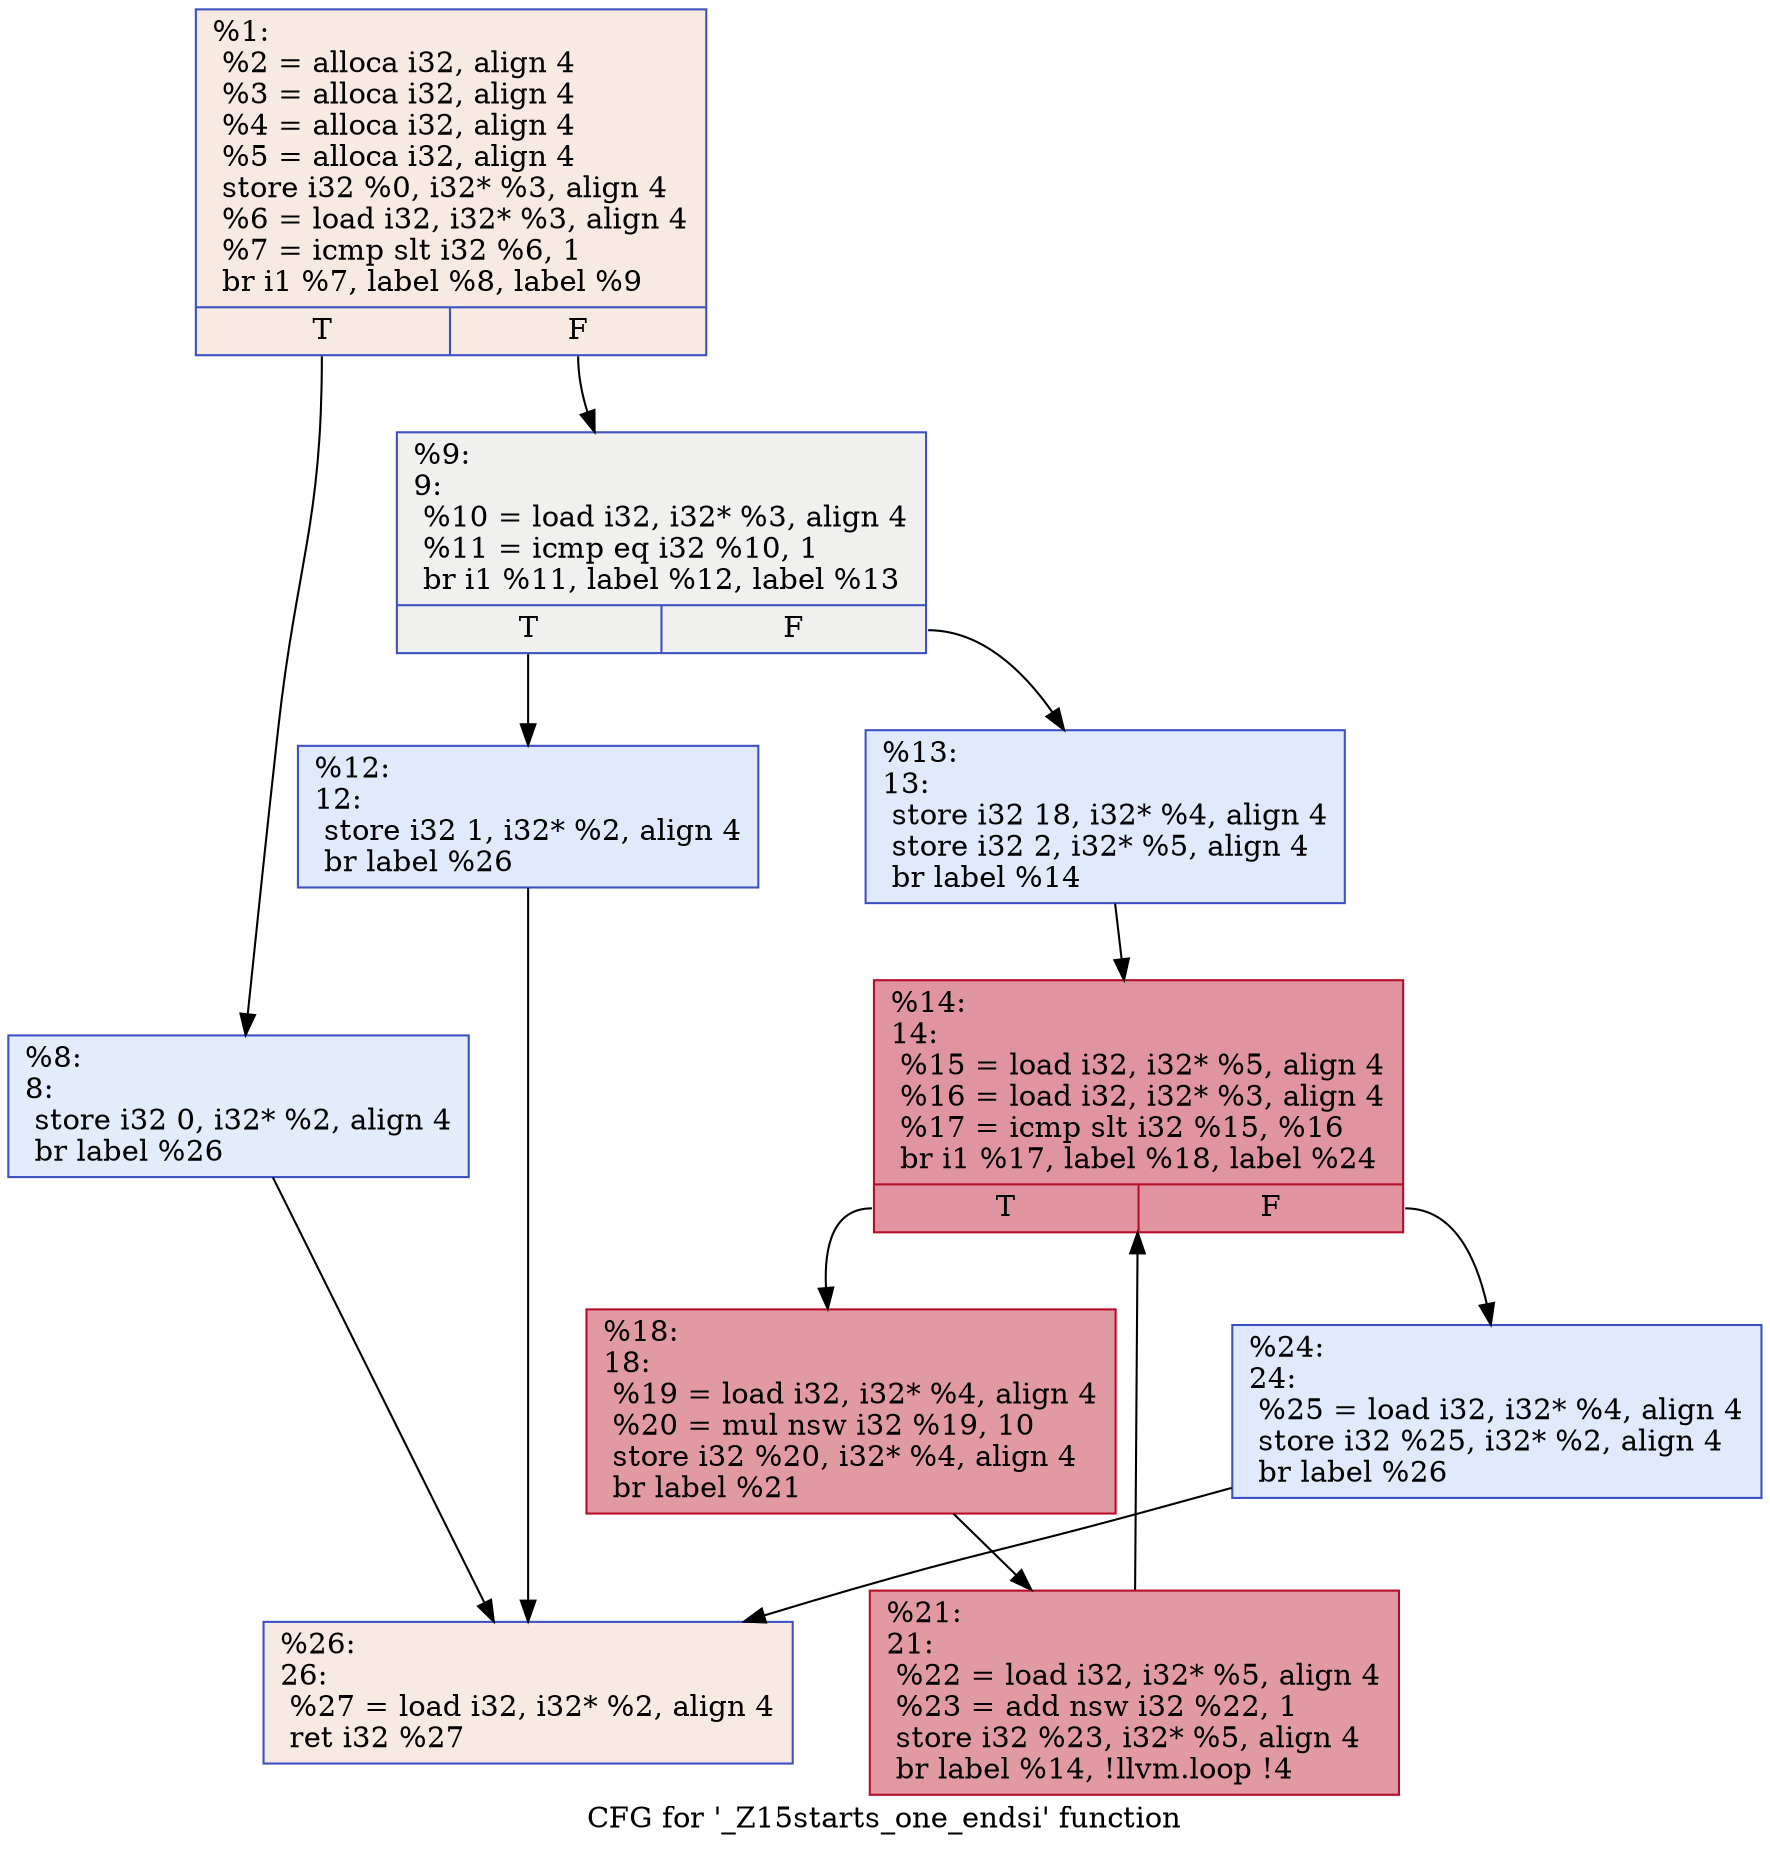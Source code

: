 digraph "CFG for '_Z15starts_one_endsi' function" {
	label="CFG for '_Z15starts_one_endsi' function";

	Node0x55ec9cf4c7b0 [shape=record,color="#3d50c3ff", style=filled, fillcolor="#eed0c070",label="{%1:\l  %2 = alloca i32, align 4\l  %3 = alloca i32, align 4\l  %4 = alloca i32, align 4\l  %5 = alloca i32, align 4\l  store i32 %0, i32* %3, align 4\l  %6 = load i32, i32* %3, align 4\l  %7 = icmp slt i32 %6, 1\l  br i1 %7, label %8, label %9\l|{<s0>T|<s1>F}}"];
	Node0x55ec9cf4c7b0:s0 -> Node0x55ec9cf4d1e0;
	Node0x55ec9cf4c7b0:s1 -> Node0x55ec9cf4d230;
	Node0x55ec9cf4d1e0 [shape=record,color="#3d50c3ff", style=filled, fillcolor="#bfd3f670",label="{%8:\l8:                                                \l  store i32 0, i32* %2, align 4\l  br label %26\l}"];
	Node0x55ec9cf4d1e0 -> Node0x55ec9cf4cf90;
	Node0x55ec9cf4d230 [shape=record,color="#3d50c3ff", style=filled, fillcolor="#dedcdb70",label="{%9:\l9:                                                \l  %10 = load i32, i32* %3, align 4\l  %11 = icmp eq i32 %10, 1\l  br i1 %11, label %12, label %13\l|{<s0>T|<s1>F}}"];
	Node0x55ec9cf4d230:s0 -> Node0x55ec9cf4d5c0;
	Node0x55ec9cf4d230:s1 -> Node0x55ec9cf4d610;
	Node0x55ec9cf4d5c0 [shape=record,color="#3d50c3ff", style=filled, fillcolor="#b9d0f970",label="{%12:\l12:                                               \l  store i32 1, i32* %2, align 4\l  br label %26\l}"];
	Node0x55ec9cf4d5c0 -> Node0x55ec9cf4cf90;
	Node0x55ec9cf4d610 [shape=record,color="#3d50c3ff", style=filled, fillcolor="#b9d0f970",label="{%13:\l13:                                               \l  store i32 18, i32* %4, align 4\l  store i32 2, i32* %5, align 4\l  br label %14\l}"];
	Node0x55ec9cf4d610 -> Node0x55ec9cf4d9d0;
	Node0x55ec9cf4d9d0 [shape=record,color="#b70d28ff", style=filled, fillcolor="#b70d2870",label="{%14:\l14:                                               \l  %15 = load i32, i32* %5, align 4\l  %16 = load i32, i32* %3, align 4\l  %17 = icmp slt i32 %15, %16\l  br i1 %17, label %18, label %24\l|{<s0>T|<s1>F}}"];
	Node0x55ec9cf4d9d0:s0 -> Node0x55ec9cf4db70;
	Node0x55ec9cf4d9d0:s1 -> Node0x55ec9cf4dbc0;
	Node0x55ec9cf4db70 [shape=record,color="#b70d28ff", style=filled, fillcolor="#bb1b2c70",label="{%18:\l18:                                               \l  %19 = load i32, i32* %4, align 4\l  %20 = mul nsw i32 %19, 10\l  store i32 %20, i32* %4, align 4\l  br label %21\l}"];
	Node0x55ec9cf4db70 -> Node0x55ec9cf4de80;
	Node0x55ec9cf4de80 [shape=record,color="#b70d28ff", style=filled, fillcolor="#bb1b2c70",label="{%21:\l21:                                               \l  %22 = load i32, i32* %5, align 4\l  %23 = add nsw i32 %22, 1\l  store i32 %23, i32* %5, align 4\l  br label %14, !llvm.loop !4\l}"];
	Node0x55ec9cf4de80 -> Node0x55ec9cf4d9d0;
	Node0x55ec9cf4dbc0 [shape=record,color="#3d50c3ff", style=filled, fillcolor="#b9d0f970",label="{%24:\l24:                                               \l  %25 = load i32, i32* %4, align 4\l  store i32 %25, i32* %2, align 4\l  br label %26\l}"];
	Node0x55ec9cf4dbc0 -> Node0x55ec9cf4cf90;
	Node0x55ec9cf4cf90 [shape=record,color="#3d50c3ff", style=filled, fillcolor="#eed0c070",label="{%26:\l26:                                               \l  %27 = load i32, i32* %2, align 4\l  ret i32 %27\l}"];
}
